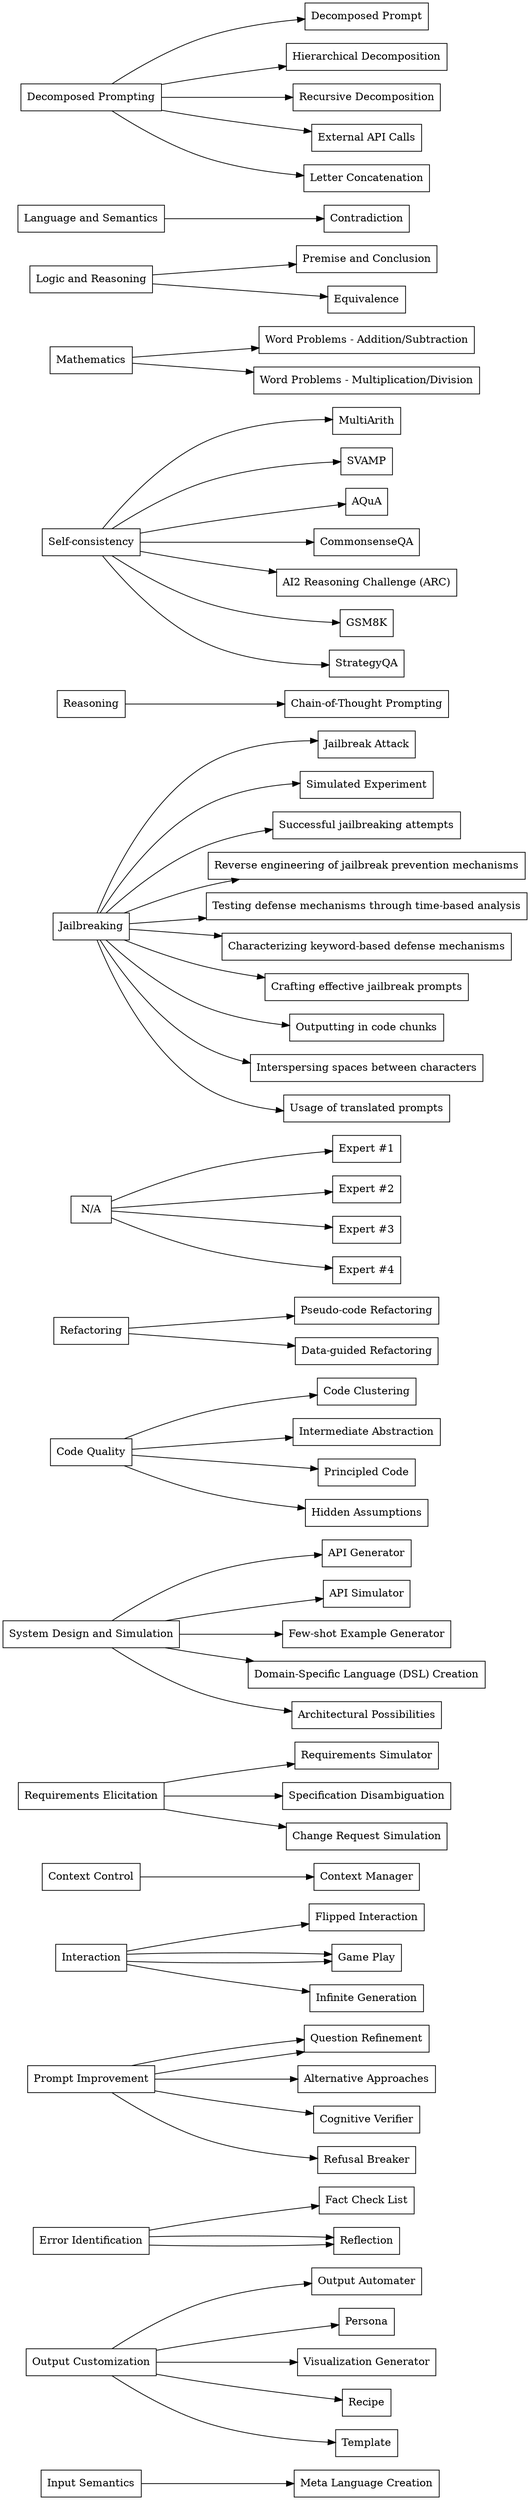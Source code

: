 digraph G {
rankdir=LR;
"Input Semantics" [shape=box];
"Meta Language Creation" [shape=box];
"Input Semantics" -> "Meta Language Creation";
"Output Customization" [shape=box];
"Output Automater" [shape=box];
"Output Customization" -> "Output Automater";
Persona [shape=box];
"Output Customization" -> Persona;
"Visualization Generator" [shape=box];
"Output Customization" -> "Visualization Generator";
Recipe [shape=box];
"Output Customization" -> Recipe;
Template [shape=box];
"Output Customization" -> Template;
"Error Identification" [shape=box];
"Fact Check List" [shape=box];
"Error Identification" -> "Fact Check List";
Reflection [shape=box];
"Error Identification" -> Reflection;
"Prompt Improvement" [shape=box];
"Question Refinement" [shape=box];
"Prompt Improvement" -> "Question Refinement";
"Alternative Approaches" [shape=box];
"Prompt Improvement" -> "Alternative Approaches";
"Cognitive Verifier" [shape=box];
"Prompt Improvement" -> "Cognitive Verifier";
"Refusal Breaker" [shape=box];
"Prompt Improvement" -> "Refusal Breaker";
Interaction [shape=box];
"Flipped Interaction" [shape=box];
Interaction -> "Flipped Interaction";
"Game Play" [shape=box];
Interaction -> "Game Play";
"Infinite Generation" [shape=box];
Interaction -> "Infinite Generation";
"Context Control" [shape=box];
"Context Manager" [shape=box];
"Context Control" -> "Context Manager";
"Requirements Elicitation" [shape=box];
"Requirements Simulator" [shape=box];
"Requirements Elicitation" -> "Requirements Simulator";
"Specification Disambiguation" [shape=box];
"Requirements Elicitation" -> "Specification Disambiguation";
"Change Request Simulation" [shape=box];
"Requirements Elicitation" -> "Change Request Simulation";
"System Design and Simulation" [shape=box];
"API Generator" [shape=box];
"System Design and Simulation" -> "API Generator";
"API Simulator" [shape=box];
"System Design and Simulation" -> "API Simulator";
"Few-shot Example Generator" [shape=box];
"System Design and Simulation" -> "Few-shot Example Generator";
"Domain-Specific Language (DSL) Creation" [shape=box];
"System Design and Simulation" -> "Domain-Specific Language (DSL) Creation";
"Architectural Possibilities" [shape=box];
"System Design and Simulation" -> "Architectural Possibilities";
"Code Quality" [shape=box];
"Code Clustering" [shape=box];
"Code Quality" -> "Code Clustering";
"Intermediate Abstraction" [shape=box];
"Code Quality" -> "Intermediate Abstraction";
"Principled Code" [shape=box];
"Code Quality" -> "Principled Code";
"Hidden Assumptions" [shape=box];
"Code Quality" -> "Hidden Assumptions";
Refactoring [shape=box];
"Pseudo-code Refactoring" [shape=box];
Refactoring -> "Pseudo-code Refactoring";
"Data-guided Refactoring" [shape=box];
Refactoring -> "Data-guided Refactoring";
"Prompt Improvement" [shape=box];
"Question Refinement" [shape=box];
"Prompt Improvement" -> "Question Refinement";
"Error Identification" [shape=box];
Reflection [shape=box];
"Error Identification" -> Reflection;
Interaction [shape=box];
"Game Play" [shape=box];
Interaction -> "Game Play";
"N/A" [shape=box];
"Expert #1" [shape=box];
"N/A" -> "Expert #1";
"Expert #2" [shape=box];
"N/A" -> "Expert #2";
"Expert #3" [shape=box];
"N/A" -> "Expert #3";
"Expert #4" [shape=box];
"N/A" -> "Expert #4";
Jailbreaking [shape=box];
"Jailbreak Attack" [shape=box];
Jailbreaking -> "Jailbreak Attack";
"Simulated Experiment" [shape=box];
Jailbreaking -> "Simulated Experiment";
"Successful jailbreaking attempts" [shape=box];
Jailbreaking -> "Successful jailbreaking attempts";
"Reverse engineering of jailbreak prevention mechanisms" [shape=box];
Jailbreaking -> "Reverse engineering of jailbreak prevention mechanisms";
"Testing defense mechanisms through time-based analysis" [shape=box];
Jailbreaking -> "Testing defense mechanisms through time-based analysis";
"Characterizing keyword-based defense mechanisms" [shape=box];
Jailbreaking -> "Characterizing keyword-based defense mechanisms";
"Crafting effective jailbreak prompts" [shape=box];
Jailbreaking -> "Crafting effective jailbreak prompts";
"Outputting in code chunks" [shape=box];
Jailbreaking -> "Outputting in code chunks";
"Interspersing spaces between characters" [shape=box];
Jailbreaking -> "Interspersing spaces between characters";
"Usage of translated prompts" [shape=box];
Jailbreaking -> "Usage of translated prompts";
Reasoning [shape=box];
"Chain-of-Thought Prompting" [shape=box];
Reasoning -> "Chain-of-Thought Prompting";
"Self-consistency" [shape=box];
MultiArith [shape=box];
"Self-consistency" -> MultiArith;
SVAMP [shape=box];
"Self-consistency" -> SVAMP;
AQuA [shape=box];
"Self-consistency" -> AQuA;
CommonsenseQA [shape=box];
"Self-consistency" -> CommonsenseQA;
"AI2 Reasoning Challenge (ARC)" [shape=box];
"Self-consistency" -> "AI2 Reasoning Challenge (ARC)";
GSM8K [shape=box];
"Self-consistency" -> GSM8K;
StrategyQA [shape=box];
"Self-consistency" -> StrategyQA;
Mathematics [shape=box];
"Word Problems - Addition/Subtraction" [shape=box];
Mathematics -> "Word Problems - Addition/Subtraction";
"Word Problems - Multiplication/Division" [shape=box];
Mathematics -> "Word Problems - Multiplication/Division";
"Logic and Reasoning" [shape=box];
"Premise and Conclusion" [shape=box];
"Logic and Reasoning" -> "Premise and Conclusion";
Equivalence [shape=box];
"Logic and Reasoning" -> Equivalence;
"Language and Semantics" [shape=box];
Contradiction [shape=box];
"Language and Semantics" -> Contradiction;
"Decomposed Prompting" [shape=box];
"Decomposed Prompt" [shape=box];
"Decomposed Prompting" -> "Decomposed Prompt";
"Hierarchical Decomposition" [shape=box];
"Decomposed Prompting" -> "Hierarchical Decomposition";
"Recursive Decomposition" [shape=box];
"Decomposed Prompting" -> "Recursive Decomposition";
"External API Calls" [shape=box];
"Decomposed Prompting" -> "External API Calls";
"Letter Concatenation" [shape=box];
"Decomposed Prompting" -> "Letter Concatenation";
}
